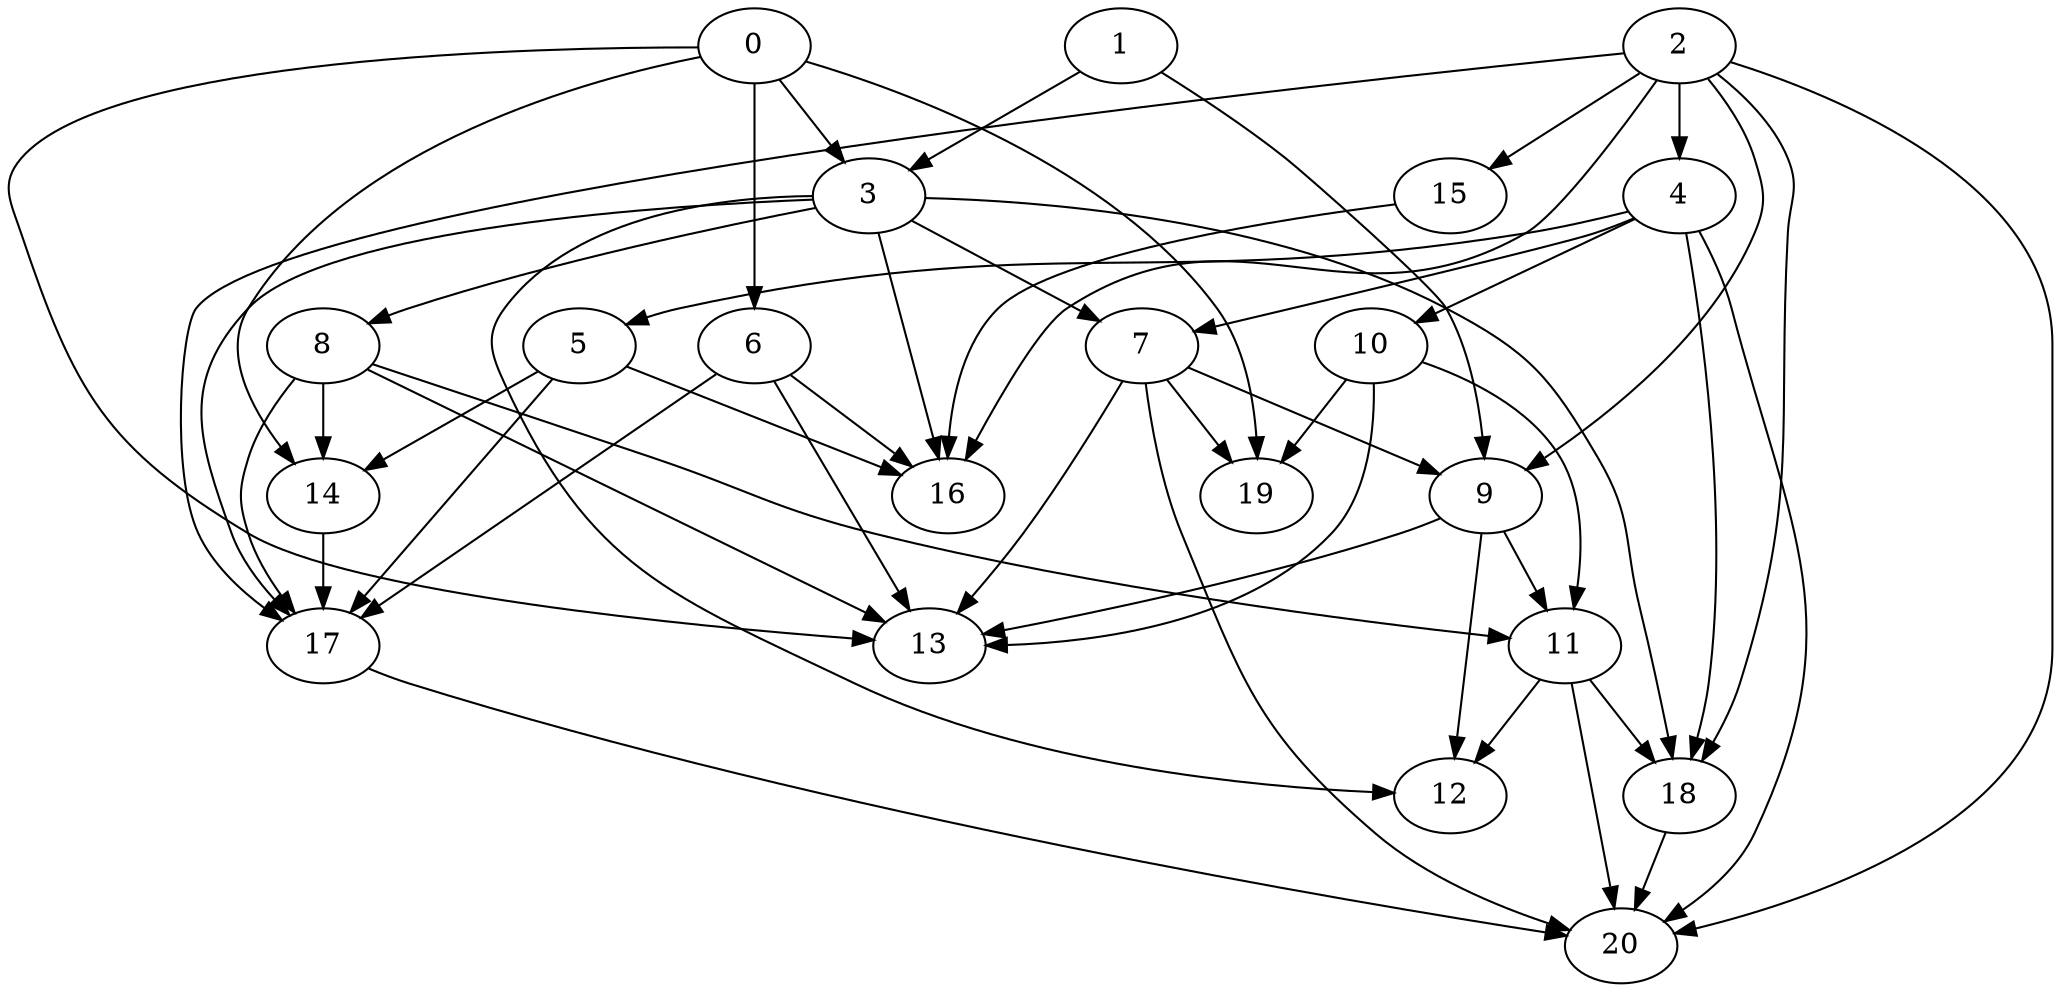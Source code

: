 digraph "Random_Nodes_21_Density_2.48_CCR_0.99_WeightType_Random_GB" {
	graph ["Duplicate states"=0,
		GraphType=Random,
		"Max states in OPEN"=0,
		Modes="120000ms; topo-ordered tasks, ; Pruning: task equivalence, fixed order ready list, ; F-value: ; Optimisation: best schedule length (\
SL) optimisation on equal, ",
		NumberOfTasks=21,
		"Pruned using list schedule length"=228674,
		"States removed from OPEN"=0,
		TargetSystem="Homogeneous-2",
		"Time to schedule (ms)"=1183,
		"Total idle time"=0,
		"Total schedule length"=153,
		"Total sequential time"=305,
		"Total states created"=509053
	];
	1	["Finish time"=9,
		Processor=0,
		"Start time"=0,
		Weight=9];
	3	["Finish time"=53,
		Processor=1,
		"Start time"=30,
		Weight=23];
	1 -> 3	[Weight=6];
	9	["Finish time"=65,
		Processor=1,
		"Start time"=60,
		Weight=5];
	1 -> 9	[Weight=5];
	0	["Finish time"=9,
		Processor=1,
		"Start time"=0,
		Weight=9];
	0 -> 3	[Weight=4];
	6	["Finish time"=30,
		Processor=1,
		"Start time"=9,
		Weight=21];
	0 -> 6	[Weight=10];
	14	["Finish time"=109,
		Processor=1,
		"Start time"=104,
		Weight=5];
	0 -> 14	[Weight=3];
	19	["Finish time"=152,
		Processor=0,
		"Start time"=129,
		Weight=23];
	0 -> 19	[Weight=2];
	13	["Finish time"=104,
		Processor=1,
		"Start time"=95,
		Weight=9];
	0 -> 13	[Weight=6];
	2	["Finish time"=27,
		Processor=0,
		"Start time"=9,
		Weight=18];
	4	["Finish time"=48,
		Processor=0,
		"Start time"=43,
		Weight=5];
	2 -> 4	[Weight=6];
	2 -> 9	[Weight=3];
	17	["Finish time"=132,
		Processor=1,
		"Start time"=109,
		Weight=23];
	2 -> 17	[Weight=8];
	15	["Finish time"=43,
		Processor=0,
		"Start time"=27,
		Weight=16];
	2 -> 15	[Weight=2];
	18	["Finish time"=137,
		Processor=1,
		"Start time"=132,
		Weight=5];
	2 -> 18	[Weight=3];
	20	["Finish time"=153,
		Processor=1,
		"Start time"=137,
		Weight=16];
	2 -> 20	[Weight=6];
	16	["Finish time"=95,
		Processor=1,
		"Start time"=86,
		Weight=9];
	2 -> 16	[Weight=5];
	8	["Finish time"=87,
		Processor=0,
		"Start time"=66,
		Weight=21];
	3 -> 8	[Weight=3];
	7	["Finish time"=60,
		Processor=1,
		"Start time"=53,
		Weight=7];
	3 -> 7	[Weight=8];
	3 -> 17	[Weight=9];
	3 -> 18	[Weight=2];
	12	["Finish time"=129,
		Processor=0,
		"Start time"=108,
		Weight=21];
	3 -> 12	[Weight=2];
	3 -> 16	[Weight=7];
	5	["Finish time"=86,
		Processor=1,
		"Start time"=65,
		Weight=21];
	4 -> 5	[Weight=6];
	10	["Finish time"=66,
		Processor=0,
		"Start time"=48,
		Weight=18];
	4 -> 10	[Weight=2];
	4 -> 7	[Weight=4];
	4 -> 18	[Weight=9];
	4 -> 20	[Weight=3];
	5 -> 14	[Weight=5];
	5 -> 17	[Weight=10];
	5 -> 16	[Weight=10];
	8 -> 14	[Weight=4];
	11	["Finish time"=108,
		Processor=0,
		"Start time"=87,
		Weight=21];
	8 -> 11	[Weight=6];
	8 -> 17	[Weight=3];
	8 -> 13	[Weight=6];
	10 -> 11	[Weight=9];
	10 -> 19	[Weight=8];
	10 -> 13	[Weight=10];
	7 -> 9	[Weight=4];
	7 -> 19	[Weight=4];
	7 -> 20	[Weight=7];
	7 -> 13	[Weight=5];
	6 -> 17	[Weight=3];
	6 -> 13	[Weight=8];
	6 -> 16	[Weight=8];
	9 -> 11	[Weight=8];
	9 -> 12	[Weight=10];
	9 -> 13	[Weight=9];
	14 -> 17	[Weight=6];
	11 -> 18	[Weight=3];
	11 -> 12	[Weight=3];
	11 -> 20	[Weight=9];
	17 -> 20	[Weight=10];
	15 -> 16	[Weight=5];
	18 -> 20	[Weight=5];
}
